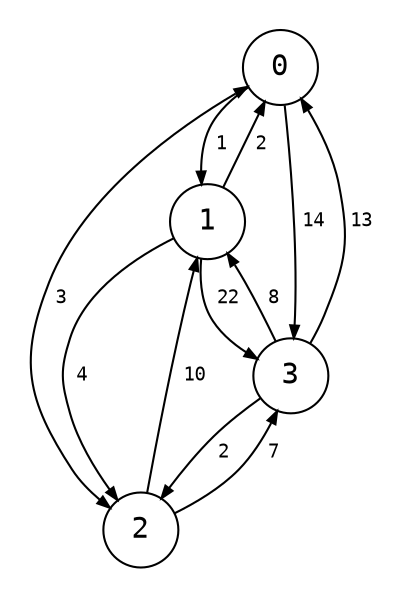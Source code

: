 digraph {
    node [shape=circle; fontname="monospace"; fixedsize=true, width="0.5"];
    edge [arrowsize=0.6; fontname="monospace"; fontsize=9];

    pad=0.2;
    ranksep=0.3;

    0 -> {1} [label=<
        <table border="0" cellborder="0" cellspacing="1">
            <tr>
                <td>1</td>
            </tr>
        </table>
    >];
    0 -> {2} [label=<
        <table border="0" cellborder="0" cellspacing="1">
            <tr>
                <td>3</td>
            </tr>
        </table>
    >; dir=both];
    0 -> {3} [label=<
        <table border="0" cellborder="0" cellspacing="1">
            <tr>
                <td>14</td>
            </tr>
        </table>
    >];
    1 -> {0} [label=<
        <table border="0" cellborder="0" cellspacing="1">
            <tr>
                <td>2</td>
            </tr>
        </table>
    >];
    1 -> {2} [label=<
        <table border="0" cellborder="0" cellspacing="1">
            <tr>
                <td>4</td>
            </tr>
        </table>
    >];
    1 -> {3} [label=<
        <table border="0" cellborder="0" cellspacing="1">
            <tr>
                <td>22</td>
            </tr>
        </table>
        >];
    2 -> {1} [label=<
        <table border="0" cellborder="0" cellspacing="1">
            <tr>
                <td>10</td>
            </tr>
        </table>
    >];
    2 -> {3} [label=<
        <table border="0" cellborder="0" cellspacing="1">
            <tr>
                <td>7</td>
            </tr>
        </table>
    >];
    3 -> {0} [label=<
        <table border="0" cellborder="0" cellspacing="1">
            <tr>
                <td>13</td>
            </tr>
        </table>
    >];
    3 -> {1} [label=<
        <table border="0" cellborder="0" cellspacing="1">
            <tr>
                <td>8</td>
            </tr>
        </table>
    >];
    3 -> {2} [label=<
        <table border="0" cellborder="0" cellspacing="0">
            <tr>
                <td>2</td>
            </tr>
        </table>
    >];
}